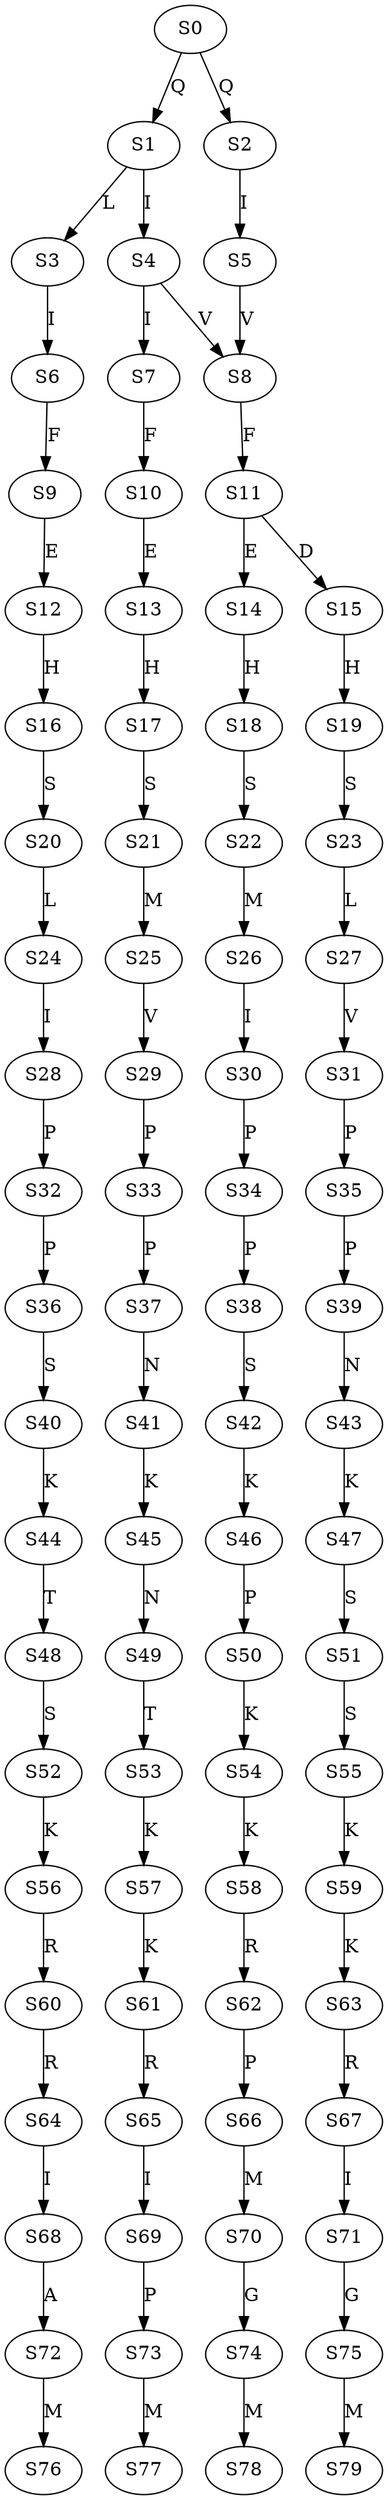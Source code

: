 strict digraph  {
	S0 -> S1 [ label = Q ];
	S0 -> S2 [ label = Q ];
	S1 -> S3 [ label = L ];
	S1 -> S4 [ label = I ];
	S2 -> S5 [ label = I ];
	S3 -> S6 [ label = I ];
	S4 -> S7 [ label = I ];
	S4 -> S8 [ label = V ];
	S5 -> S8 [ label = V ];
	S6 -> S9 [ label = F ];
	S7 -> S10 [ label = F ];
	S8 -> S11 [ label = F ];
	S9 -> S12 [ label = E ];
	S10 -> S13 [ label = E ];
	S11 -> S14 [ label = E ];
	S11 -> S15 [ label = D ];
	S12 -> S16 [ label = H ];
	S13 -> S17 [ label = H ];
	S14 -> S18 [ label = H ];
	S15 -> S19 [ label = H ];
	S16 -> S20 [ label = S ];
	S17 -> S21 [ label = S ];
	S18 -> S22 [ label = S ];
	S19 -> S23 [ label = S ];
	S20 -> S24 [ label = L ];
	S21 -> S25 [ label = M ];
	S22 -> S26 [ label = M ];
	S23 -> S27 [ label = L ];
	S24 -> S28 [ label = I ];
	S25 -> S29 [ label = V ];
	S26 -> S30 [ label = I ];
	S27 -> S31 [ label = V ];
	S28 -> S32 [ label = P ];
	S29 -> S33 [ label = P ];
	S30 -> S34 [ label = P ];
	S31 -> S35 [ label = P ];
	S32 -> S36 [ label = P ];
	S33 -> S37 [ label = P ];
	S34 -> S38 [ label = P ];
	S35 -> S39 [ label = P ];
	S36 -> S40 [ label = S ];
	S37 -> S41 [ label = N ];
	S38 -> S42 [ label = S ];
	S39 -> S43 [ label = N ];
	S40 -> S44 [ label = K ];
	S41 -> S45 [ label = K ];
	S42 -> S46 [ label = K ];
	S43 -> S47 [ label = K ];
	S44 -> S48 [ label = T ];
	S45 -> S49 [ label = N ];
	S46 -> S50 [ label = P ];
	S47 -> S51 [ label = S ];
	S48 -> S52 [ label = S ];
	S49 -> S53 [ label = T ];
	S50 -> S54 [ label = K ];
	S51 -> S55 [ label = S ];
	S52 -> S56 [ label = K ];
	S53 -> S57 [ label = K ];
	S54 -> S58 [ label = K ];
	S55 -> S59 [ label = K ];
	S56 -> S60 [ label = R ];
	S57 -> S61 [ label = K ];
	S58 -> S62 [ label = R ];
	S59 -> S63 [ label = K ];
	S60 -> S64 [ label = R ];
	S61 -> S65 [ label = R ];
	S62 -> S66 [ label = P ];
	S63 -> S67 [ label = R ];
	S64 -> S68 [ label = I ];
	S65 -> S69 [ label = I ];
	S66 -> S70 [ label = M ];
	S67 -> S71 [ label = I ];
	S68 -> S72 [ label = A ];
	S69 -> S73 [ label = P ];
	S70 -> S74 [ label = G ];
	S71 -> S75 [ label = G ];
	S72 -> S76 [ label = M ];
	S73 -> S77 [ label = M ];
	S74 -> S78 [ label = M ];
	S75 -> S79 [ label = M ];
}
